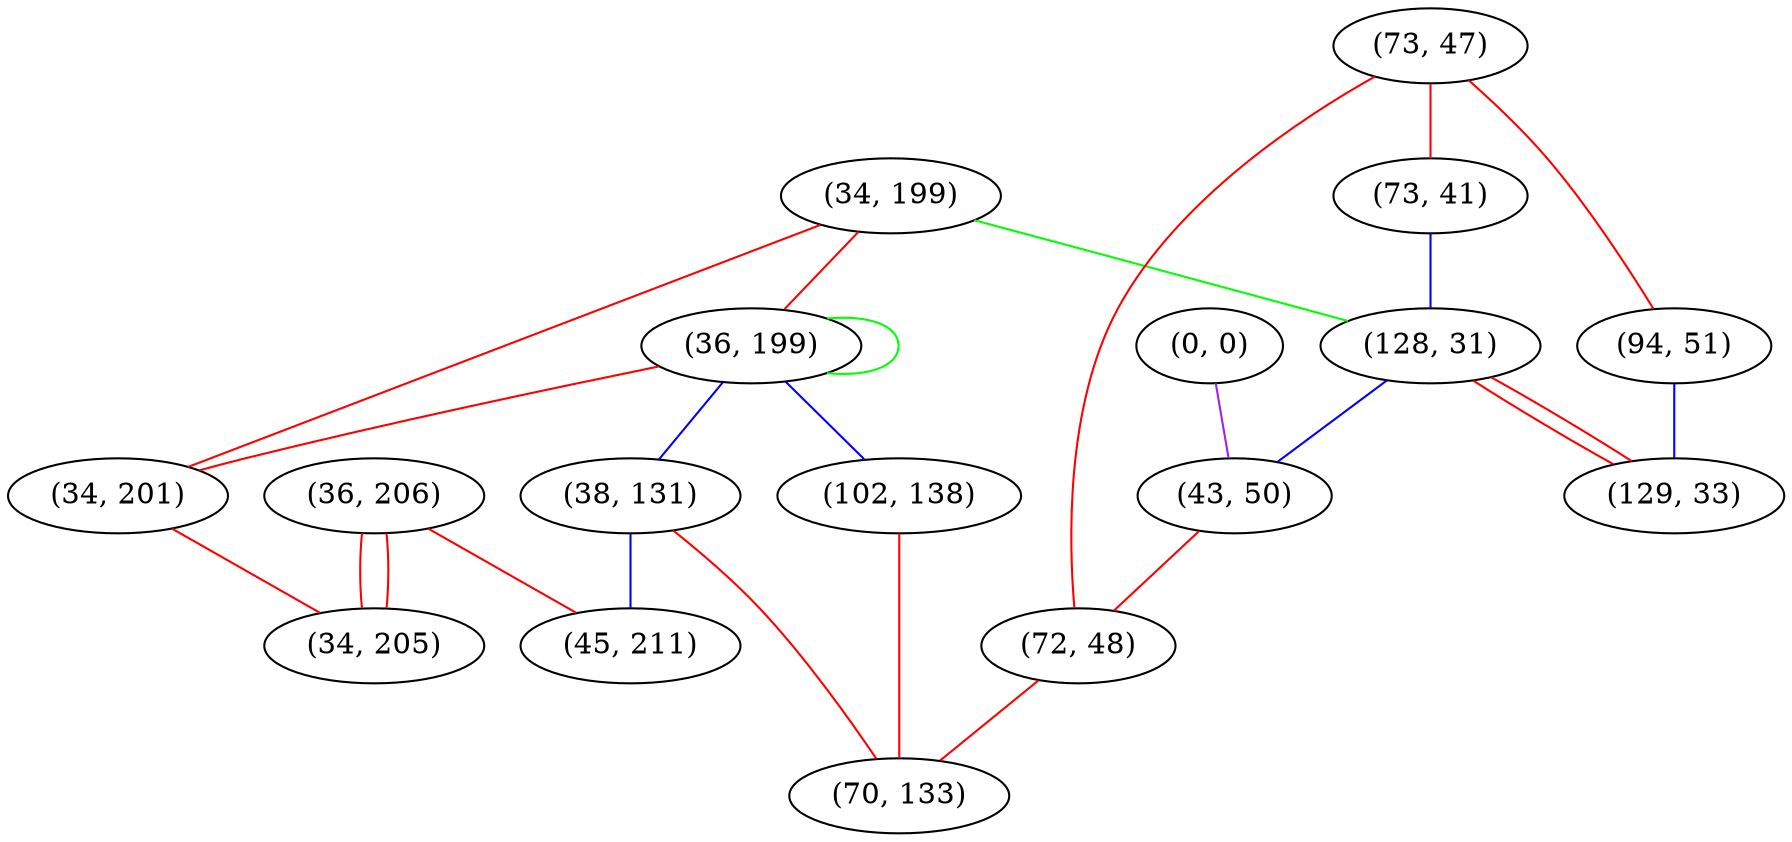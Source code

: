 graph "" {
"(34, 199)";
"(36, 199)";
"(0, 0)";
"(34, 201)";
"(73, 47)";
"(102, 138)";
"(36, 206)";
"(73, 41)";
"(38, 131)";
"(34, 205)";
"(128, 31)";
"(45, 211)";
"(94, 51)";
"(43, 50)";
"(72, 48)";
"(129, 33)";
"(70, 133)";
"(34, 199)" -- "(36, 199)"  [color=red, key=0, weight=1];
"(34, 199)" -- "(128, 31)"  [color=green, key=0, weight=2];
"(34, 199)" -- "(34, 201)"  [color=red, key=0, weight=1];
"(36, 199)" -- "(38, 131)"  [color=blue, key=0, weight=3];
"(36, 199)" -- "(36, 199)"  [color=green, key=0, weight=2];
"(36, 199)" -- "(102, 138)"  [color=blue, key=0, weight=3];
"(36, 199)" -- "(34, 201)"  [color=red, key=0, weight=1];
"(0, 0)" -- "(43, 50)"  [color=purple, key=0, weight=4];
"(34, 201)" -- "(34, 205)"  [color=red, key=0, weight=1];
"(73, 47)" -- "(94, 51)"  [color=red, key=0, weight=1];
"(73, 47)" -- "(72, 48)"  [color=red, key=0, weight=1];
"(73, 47)" -- "(73, 41)"  [color=red, key=0, weight=1];
"(102, 138)" -- "(70, 133)"  [color=red, key=0, weight=1];
"(36, 206)" -- "(34, 205)"  [color=red, key=0, weight=1];
"(36, 206)" -- "(34, 205)"  [color=red, key=1, weight=1];
"(36, 206)" -- "(45, 211)"  [color=red, key=0, weight=1];
"(73, 41)" -- "(128, 31)"  [color=blue, key=0, weight=3];
"(38, 131)" -- "(70, 133)"  [color=red, key=0, weight=1];
"(38, 131)" -- "(45, 211)"  [color=blue, key=0, weight=3];
"(128, 31)" -- "(43, 50)"  [color=blue, key=0, weight=3];
"(128, 31)" -- "(129, 33)"  [color=red, key=0, weight=1];
"(128, 31)" -- "(129, 33)"  [color=red, key=1, weight=1];
"(94, 51)" -- "(129, 33)"  [color=blue, key=0, weight=3];
"(43, 50)" -- "(72, 48)"  [color=red, key=0, weight=1];
"(72, 48)" -- "(70, 133)"  [color=red, key=0, weight=1];
}
